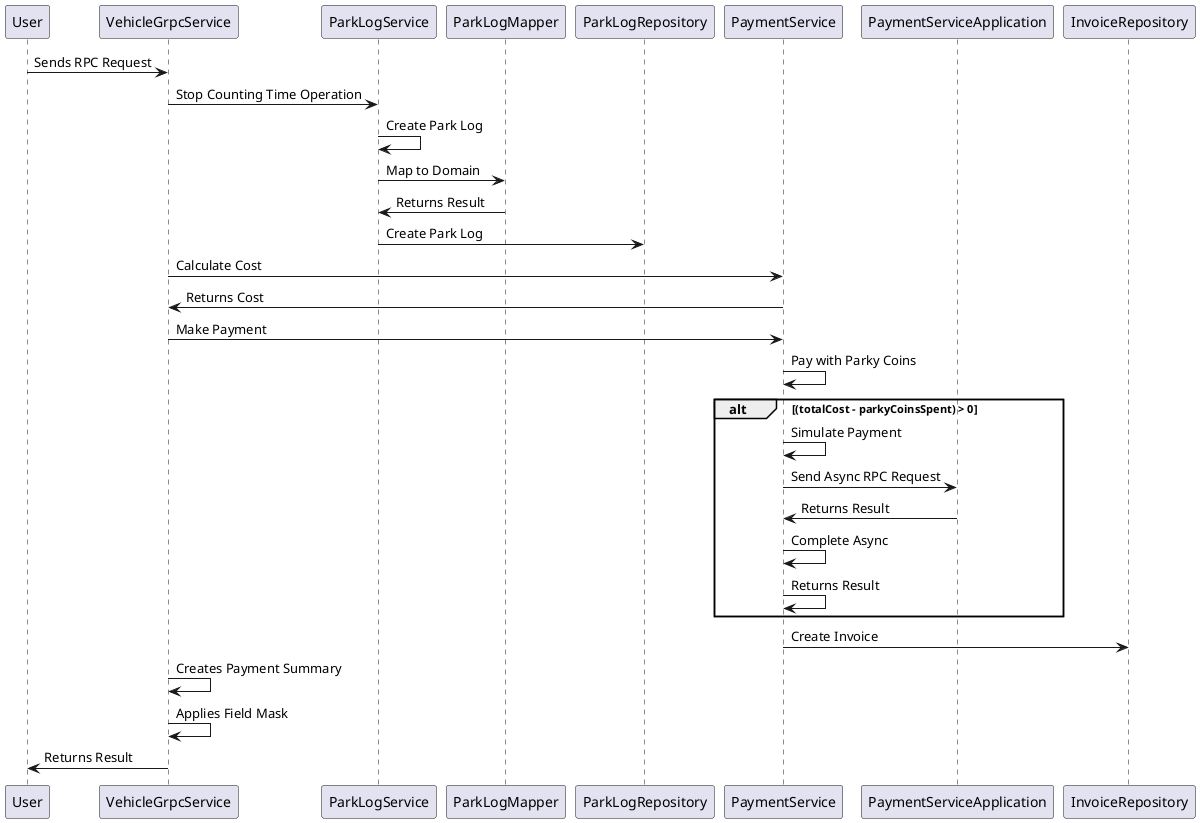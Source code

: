 @startuml leaveParkClientStream
User -> VehicleGrpcService: Sends RPC Request
VehicleGrpcService -> ParkLogService: Stop Counting Time Operation
ParkLogService -> ParkLogService: Create Park Log
ParkLogService -> ParkLogMapper: Map to Domain
ParkLogService <- ParkLogMapper: Returns Result
ParkLogService -> ParkLogRepository: Create Park Log
VehicleGrpcService -> PaymentService: Calculate Cost
VehicleGrpcService <- PaymentService: Returns Cost
VehicleGrpcService -> PaymentService: Make Payment
PaymentService -> PaymentService: Pay with Parky Coins
alt (totalCost - parkyCoinsSpent) > 0
    PaymentService -> PaymentService: Simulate Payment
    PaymentService -> PaymentServiceApplication: Send Async RPC Request
    PaymentService <- PaymentServiceApplication: Returns Result
    PaymentService -> PaymentService: Complete Async
    PaymentService -> PaymentService: Returns Result
end
PaymentService -> InvoiceRepository: Create Invoice
VehicleGrpcService -> VehicleGrpcService: Creates Payment Summary
VehicleGrpcService -> VehicleGrpcService: Applies Field Mask
User <- VehicleGrpcService: Returns Result
@enduml